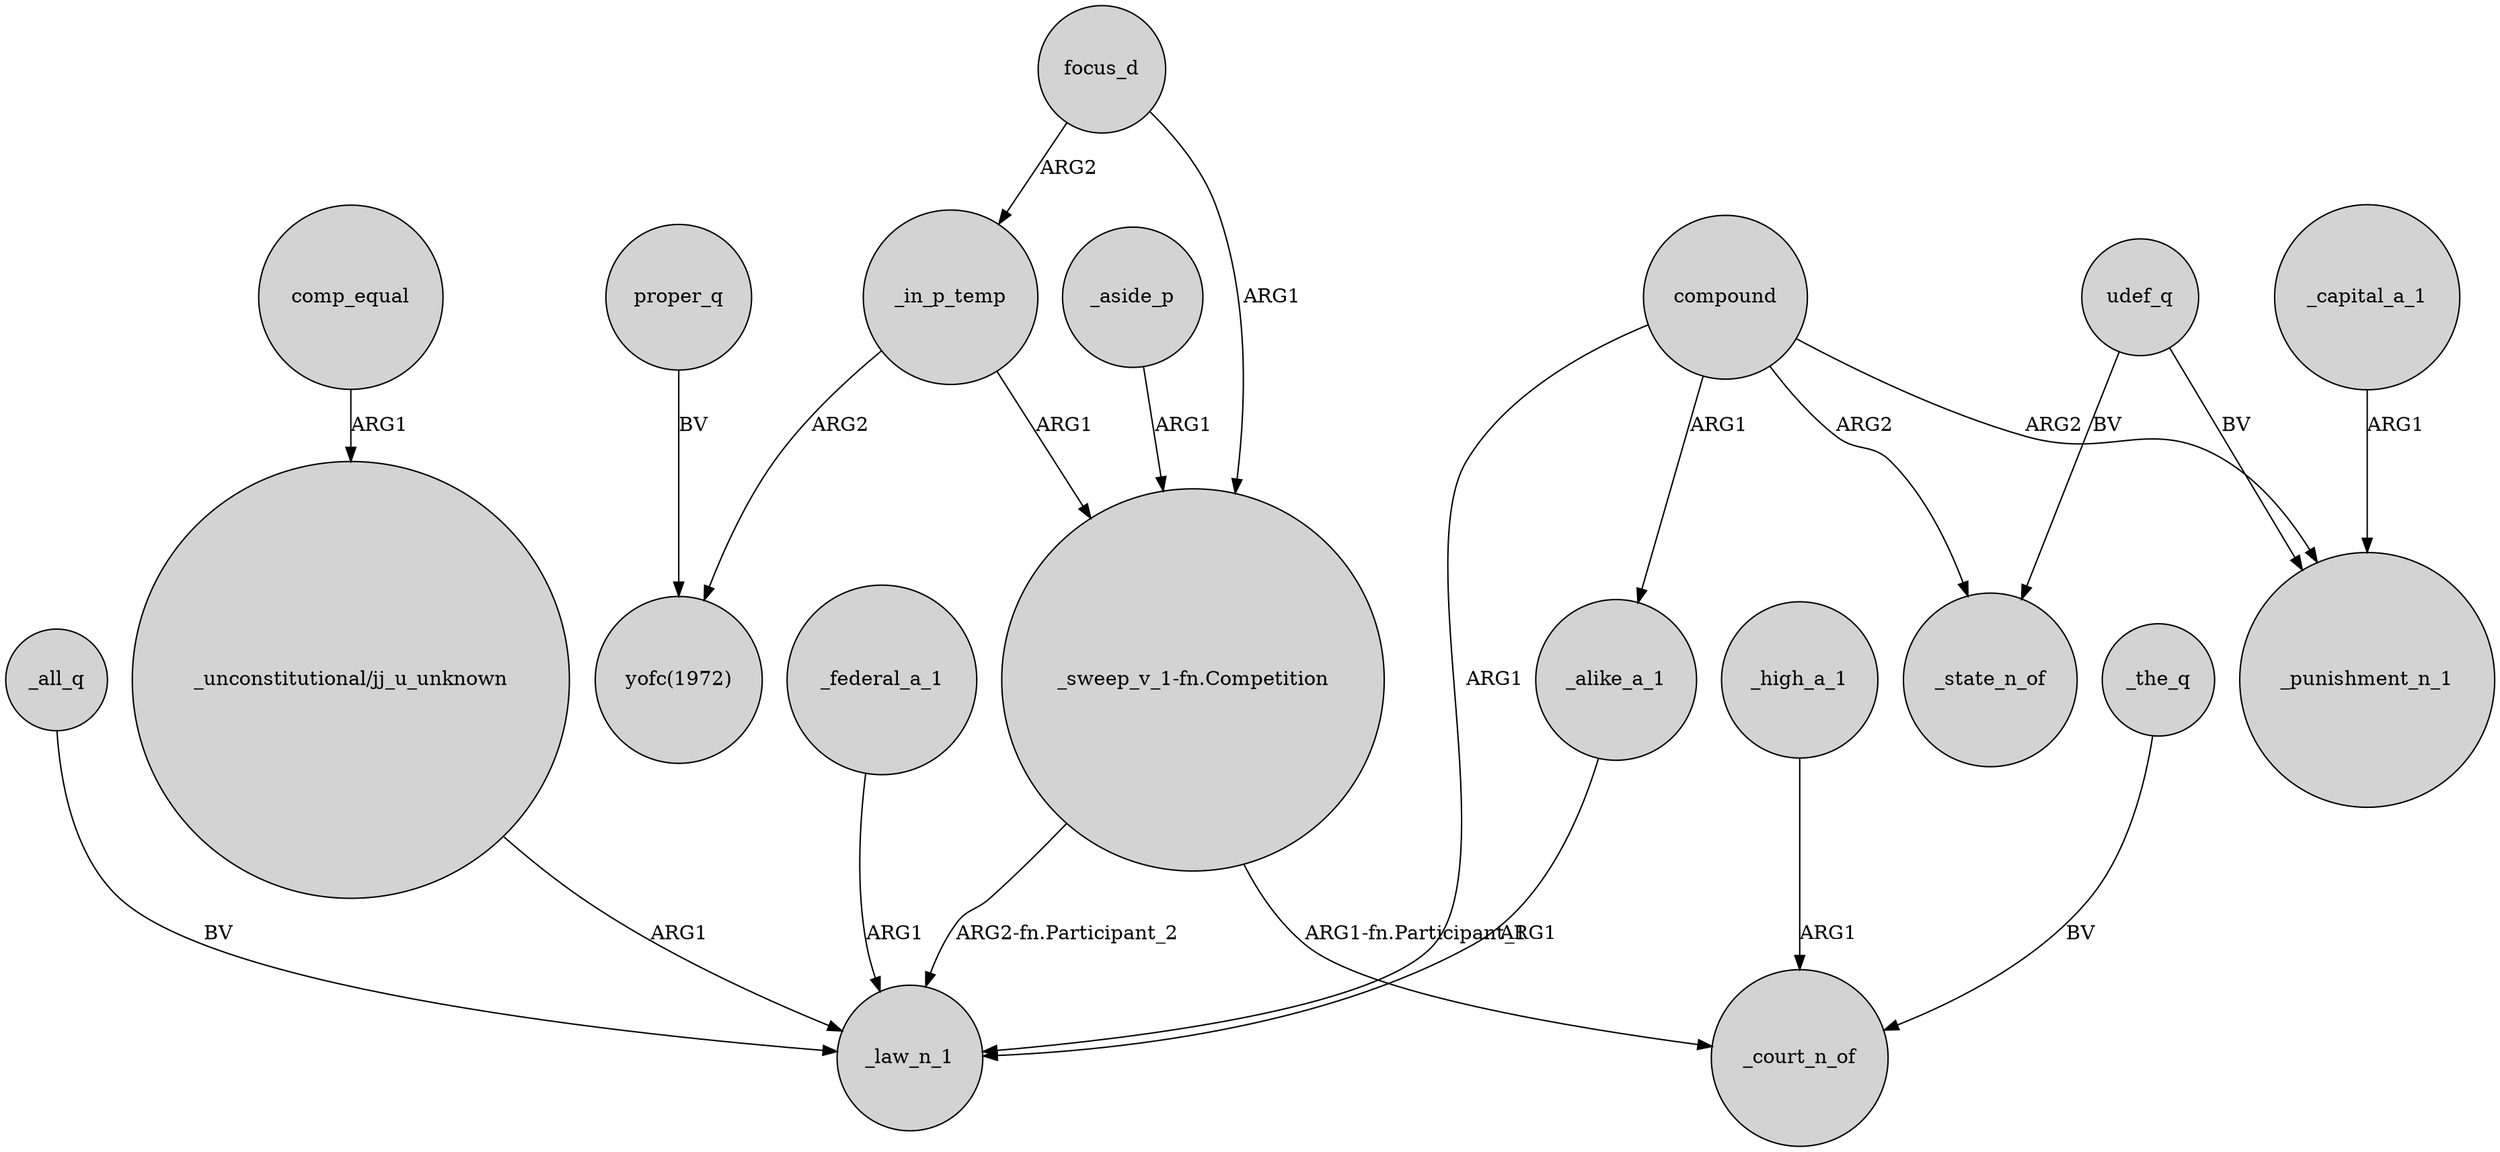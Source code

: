 digraph {
	node [shape=circle style=filled]
	compound -> _alike_a_1 [label=ARG1]
	"_unconstitutional/jj_u_unknown" -> _law_n_1 [label=ARG1]
	comp_equal -> "_unconstitutional/jj_u_unknown" [label=ARG1]
	_aside_p -> "_sweep_v_1-fn.Competition" [label=ARG1]
	_in_p_temp -> "yofc(1972)" [label=ARG2]
	proper_q -> "yofc(1972)" [label=BV]
	"_sweep_v_1-fn.Competition" -> _law_n_1 [label="ARG2-fn.Participant_2"]
	focus_d -> "_sweep_v_1-fn.Competition" [label=ARG1]
	udef_q -> _state_n_of [label=BV]
	_capital_a_1 -> _punishment_n_1 [label=ARG1]
	_all_q -> _law_n_1 [label=BV]
	_in_p_temp -> "_sweep_v_1-fn.Competition" [label=ARG1]
	_high_a_1 -> _court_n_of [label=ARG1]
	focus_d -> _in_p_temp [label=ARG2]
	_the_q -> _court_n_of [label=BV]
	compound -> _law_n_1 [label=ARG1]
	compound -> _state_n_of [label=ARG2]
	_federal_a_1 -> _law_n_1 [label=ARG1]
	compound -> _punishment_n_1 [label=ARG2]
	"_sweep_v_1-fn.Competition" -> _court_n_of [label="ARG1-fn.Participant_1"]
	_alike_a_1 -> _law_n_1 [label=ARG1]
	udef_q -> _punishment_n_1 [label=BV]
}
